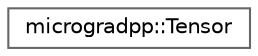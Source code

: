 digraph "Graphical Class Hierarchy"
{
 // LATEX_PDF_SIZE
  bgcolor="transparent";
  edge [fontname=Helvetica,fontsize=10,labelfontname=Helvetica,labelfontsize=10];
  node [fontname=Helvetica,fontsize=10,shape=box,height=0.2,width=0.4];
  rankdir="LR";
  Node0 [id="Node000000",label="microgradpp::Tensor",height=0.2,width=0.4,color="grey40", fillcolor="white", style="filled",URL="$classmicrogradpp_1_1_tensor.html",tooltip=" "];
}

